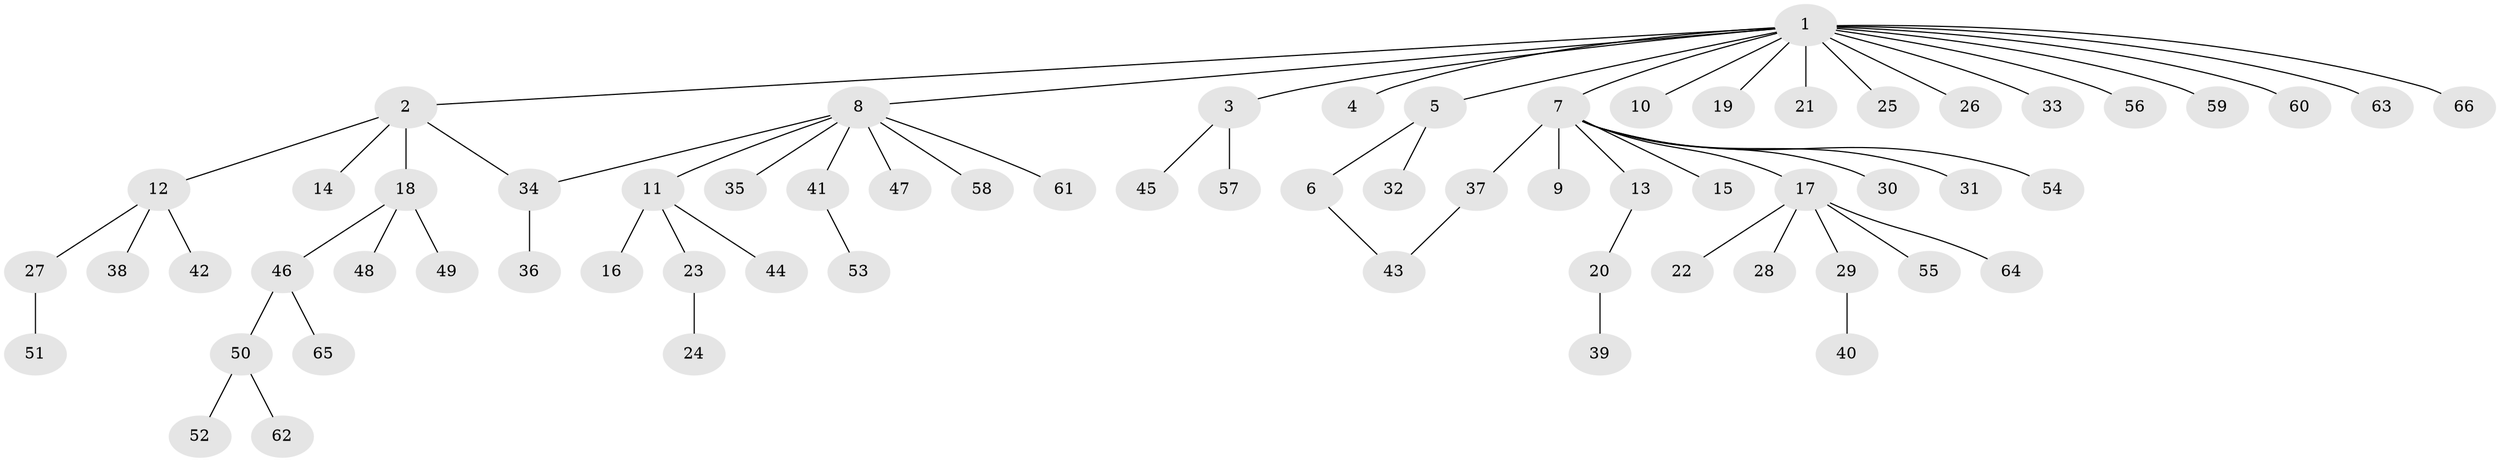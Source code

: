 // Generated by graph-tools (version 1.1) at 2025/14/03/09/25 04:14:24]
// undirected, 66 vertices, 67 edges
graph export_dot {
graph [start="1"]
  node [color=gray90,style=filled];
  1;
  2;
  3;
  4;
  5;
  6;
  7;
  8;
  9;
  10;
  11;
  12;
  13;
  14;
  15;
  16;
  17;
  18;
  19;
  20;
  21;
  22;
  23;
  24;
  25;
  26;
  27;
  28;
  29;
  30;
  31;
  32;
  33;
  34;
  35;
  36;
  37;
  38;
  39;
  40;
  41;
  42;
  43;
  44;
  45;
  46;
  47;
  48;
  49;
  50;
  51;
  52;
  53;
  54;
  55;
  56;
  57;
  58;
  59;
  60;
  61;
  62;
  63;
  64;
  65;
  66;
  1 -- 2;
  1 -- 3;
  1 -- 4;
  1 -- 5;
  1 -- 7;
  1 -- 8;
  1 -- 10;
  1 -- 19;
  1 -- 21;
  1 -- 25;
  1 -- 26;
  1 -- 33;
  1 -- 56;
  1 -- 59;
  1 -- 60;
  1 -- 63;
  1 -- 66;
  2 -- 12;
  2 -- 14;
  2 -- 18;
  2 -- 34;
  3 -- 45;
  3 -- 57;
  5 -- 6;
  5 -- 32;
  6 -- 43;
  7 -- 9;
  7 -- 13;
  7 -- 15;
  7 -- 17;
  7 -- 30;
  7 -- 31;
  7 -- 37;
  7 -- 54;
  8 -- 11;
  8 -- 34;
  8 -- 35;
  8 -- 41;
  8 -- 47;
  8 -- 58;
  8 -- 61;
  11 -- 16;
  11 -- 23;
  11 -- 44;
  12 -- 27;
  12 -- 38;
  12 -- 42;
  13 -- 20;
  17 -- 22;
  17 -- 28;
  17 -- 29;
  17 -- 55;
  17 -- 64;
  18 -- 46;
  18 -- 48;
  18 -- 49;
  20 -- 39;
  23 -- 24;
  27 -- 51;
  29 -- 40;
  34 -- 36;
  37 -- 43;
  41 -- 53;
  46 -- 50;
  46 -- 65;
  50 -- 52;
  50 -- 62;
}
